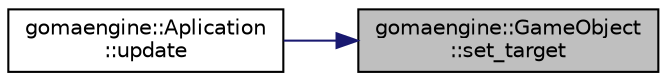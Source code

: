 digraph "gomaengine::GameObject::set_target"
{
 // LATEX_PDF_SIZE
  edge [fontname="Helvetica",fontsize="10",labelfontname="Helvetica",labelfontsize="10"];
  node [fontname="Helvetica",fontsize="10",shape=record];
  rankdir="RL";
  Node1 [label="gomaengine::GameObject\l::set_target",height=0.2,width=0.4,color="black", fillcolor="grey75", style="filled", fontcolor="black",tooltip="Funcion que settea la posicion objetivo del modelo"];
  Node1 -> Node2 [dir="back",color="midnightblue",fontsize="10",style="solid",fontname="Helvetica"];
  Node2 [label="gomaengine::Aplication\l::update",height=0.2,width=0.4,color="black", fillcolor="white", style="filled",URL="$classgomaengine_1_1_aplication.html#afad33ce7549400cb18d0bce505e8463e",tooltip="Funcion con el ciclo del juego"];
}
